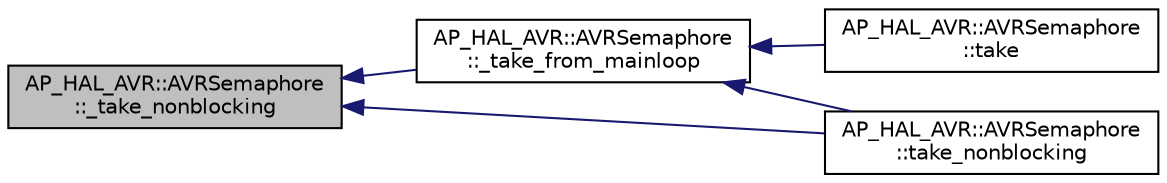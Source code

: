 digraph "AP_HAL_AVR::AVRSemaphore::_take_nonblocking"
{
 // INTERACTIVE_SVG=YES
  edge [fontname="Helvetica",fontsize="10",labelfontname="Helvetica",labelfontsize="10"];
  node [fontname="Helvetica",fontsize="10",shape=record];
  rankdir="LR";
  Node1 [label="AP_HAL_AVR::AVRSemaphore\l::_take_nonblocking",height=0.2,width=0.4,color="black", fillcolor="grey75", style="filled" fontcolor="black"];
  Node1 -> Node2 [dir="back",color="midnightblue",fontsize="10",style="solid",fontname="Helvetica"];
  Node2 [label="AP_HAL_AVR::AVRSemaphore\l::_take_from_mainloop",height=0.2,width=0.4,color="black", fillcolor="white", style="filled",URL="$classAP__HAL__AVR_1_1AVRSemaphore.html#ac202ac4111fd7f20d25810fc7cb50712"];
  Node2 -> Node3 [dir="back",color="midnightblue",fontsize="10",style="solid",fontname="Helvetica"];
  Node3 [label="AP_HAL_AVR::AVRSemaphore\l::take",height=0.2,width=0.4,color="black", fillcolor="white", style="filled",URL="$classAP__HAL__AVR_1_1AVRSemaphore.html#a86950f7508da41c1ce6f099f21848f69"];
  Node2 -> Node4 [dir="back",color="midnightblue",fontsize="10",style="solid",fontname="Helvetica"];
  Node4 [label="AP_HAL_AVR::AVRSemaphore\l::take_nonblocking",height=0.2,width=0.4,color="black", fillcolor="white", style="filled",URL="$classAP__HAL__AVR_1_1AVRSemaphore.html#ac810fbff0013a3f5ff5265d14ed9345a"];
  Node1 -> Node4 [dir="back",color="midnightblue",fontsize="10",style="solid",fontname="Helvetica"];
}

